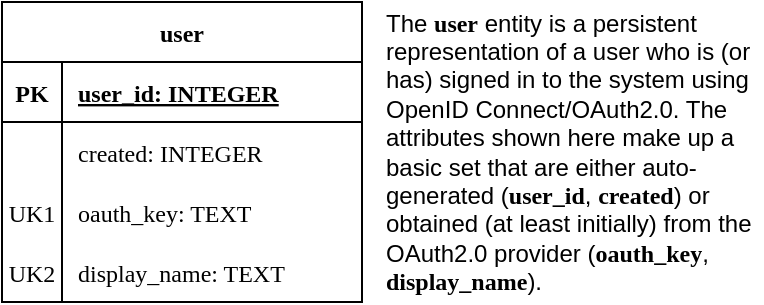 <mxfile version="17.4.6" type="device"><diagram id="tVJe7cqYuax0cEzDyG28" name="Page-1"><mxGraphModel dx="1039" dy="714" grid="1" gridSize="10" guides="1" tooltips="1" connect="1" arrows="1" fold="1" page="1" pageScale="1" pageWidth="850" pageHeight="1100" math="0" shadow="0"><root><mxCell id="0"/><mxCell id="1" parent="0"/><mxCell id="jt5nWT_MlbrirFkSxjfg-1" value="user" style="shape=table;startSize=30;container=1;collapsible=1;childLayout=tableLayout;fixedRows=1;rowLines=0;fontStyle=1;align=center;resizeLast=1;fontFamily=Lucida Console;" vertex="1" parent="1"><mxGeometry x="120" y="80" width="180" height="150" as="geometry"/></mxCell><mxCell id="jt5nWT_MlbrirFkSxjfg-2" value="" style="shape=tableRow;horizontal=0;startSize=0;swimlaneHead=0;swimlaneBody=0;fillColor=none;collapsible=0;dropTarget=0;points=[[0,0.5],[1,0.5]];portConstraint=eastwest;top=0;left=0;right=0;bottom=1;fontFamily=Lucida Console;" vertex="1" parent="jt5nWT_MlbrirFkSxjfg-1"><mxGeometry y="30" width="180" height="30" as="geometry"/></mxCell><mxCell id="jt5nWT_MlbrirFkSxjfg-3" value="PK" style="shape=partialRectangle;connectable=0;fillColor=none;top=0;left=0;bottom=0;right=0;fontStyle=1;overflow=hidden;fontFamily=Lucida Console;" vertex="1" parent="jt5nWT_MlbrirFkSxjfg-2"><mxGeometry width="30" height="30" as="geometry"><mxRectangle width="30" height="30" as="alternateBounds"/></mxGeometry></mxCell><mxCell id="jt5nWT_MlbrirFkSxjfg-4" value="user_id: INTEGER" style="shape=partialRectangle;connectable=0;fillColor=none;top=0;left=0;bottom=0;right=0;align=left;spacingLeft=6;fontStyle=5;overflow=hidden;fontFamily=Lucida Console;" vertex="1" parent="jt5nWT_MlbrirFkSxjfg-2"><mxGeometry x="30" width="150" height="30" as="geometry"><mxRectangle width="150" height="30" as="alternateBounds"/></mxGeometry></mxCell><mxCell id="jt5nWT_MlbrirFkSxjfg-5" value="" style="shape=tableRow;horizontal=0;startSize=0;swimlaneHead=0;swimlaneBody=0;fillColor=none;collapsible=0;dropTarget=0;points=[[0,0.5],[1,0.5]];portConstraint=eastwest;top=0;left=0;right=0;bottom=0;" vertex="1" parent="jt5nWT_MlbrirFkSxjfg-1"><mxGeometry y="60" width="180" height="30" as="geometry"/></mxCell><mxCell id="jt5nWT_MlbrirFkSxjfg-6" value="" style="shape=partialRectangle;connectable=0;fillColor=none;top=0;left=0;bottom=0;right=0;editable=1;overflow=hidden;" vertex="1" parent="jt5nWT_MlbrirFkSxjfg-5"><mxGeometry width="30" height="30" as="geometry"><mxRectangle width="30" height="30" as="alternateBounds"/></mxGeometry></mxCell><mxCell id="jt5nWT_MlbrirFkSxjfg-7" value="created: INTEGER" style="shape=partialRectangle;connectable=0;fillColor=none;top=0;left=0;bottom=0;right=0;align=left;spacingLeft=6;overflow=hidden;fontFamily=Lucida Console;" vertex="1" parent="jt5nWT_MlbrirFkSxjfg-5"><mxGeometry x="30" width="150" height="30" as="geometry"><mxRectangle width="150" height="30" as="alternateBounds"/></mxGeometry></mxCell><mxCell id="jt5nWT_MlbrirFkSxjfg-8" value="" style="shape=tableRow;horizontal=0;startSize=0;swimlaneHead=0;swimlaneBody=0;fillColor=none;collapsible=0;dropTarget=0;points=[[0,0.5],[1,0.5]];portConstraint=eastwest;top=0;left=0;right=0;bottom=0;" vertex="1" parent="jt5nWT_MlbrirFkSxjfg-1"><mxGeometry y="90" width="180" height="30" as="geometry"/></mxCell><mxCell id="jt5nWT_MlbrirFkSxjfg-9" value="UK1" style="shape=partialRectangle;connectable=0;fillColor=none;top=0;left=0;bottom=0;right=0;editable=1;overflow=hidden;fontFamily=Lucida Console;" vertex="1" parent="jt5nWT_MlbrirFkSxjfg-8"><mxGeometry width="30" height="30" as="geometry"><mxRectangle width="30" height="30" as="alternateBounds"/></mxGeometry></mxCell><mxCell id="jt5nWT_MlbrirFkSxjfg-10" value="oauth_key: TEXT" style="shape=partialRectangle;connectable=0;fillColor=none;top=0;left=0;bottom=0;right=0;align=left;spacingLeft=6;overflow=hidden;fontFamily=Lucida Console;" vertex="1" parent="jt5nWT_MlbrirFkSxjfg-8"><mxGeometry x="30" width="150" height="30" as="geometry"><mxRectangle width="150" height="30" as="alternateBounds"/></mxGeometry></mxCell><mxCell id="jt5nWT_MlbrirFkSxjfg-11" value="" style="shape=tableRow;horizontal=0;startSize=0;swimlaneHead=0;swimlaneBody=0;fillColor=none;collapsible=0;dropTarget=0;points=[[0,0.5],[1,0.5]];portConstraint=eastwest;top=0;left=0;right=0;bottom=0;" vertex="1" parent="jt5nWT_MlbrirFkSxjfg-1"><mxGeometry y="120" width="180" height="30" as="geometry"/></mxCell><mxCell id="jt5nWT_MlbrirFkSxjfg-12" value="UK2" style="shape=partialRectangle;connectable=0;fillColor=none;top=0;left=0;bottom=0;right=0;editable=1;overflow=hidden;fontFamily=Lucida Console;" vertex="1" parent="jt5nWT_MlbrirFkSxjfg-11"><mxGeometry width="30" height="30" as="geometry"><mxRectangle width="30" height="30" as="alternateBounds"/></mxGeometry></mxCell><mxCell id="jt5nWT_MlbrirFkSxjfg-13" value="display_name: TEXT" style="shape=partialRectangle;connectable=0;fillColor=none;top=0;left=0;bottom=0;right=0;align=left;spacingLeft=6;overflow=hidden;fontFamily=Lucida Console;" vertex="1" parent="jt5nWT_MlbrirFkSxjfg-11"><mxGeometry x="30" width="150" height="30" as="geometry"><mxRectangle width="150" height="30" as="alternateBounds"/></mxGeometry></mxCell><mxCell id="jt5nWT_MlbrirFkSxjfg-18" value="The &lt;b&gt;&lt;font face=&quot;Lucida Console&quot;&gt;user&lt;/font&gt;&lt;/b&gt; entity is a persistent representation of a user who is (or has) signed in to the system using OpenID Connect/OAuth2.0. The attributes shown here make up a basic set that are either auto-generated (&lt;b&gt;&lt;font face=&quot;Lucida Console&quot;&gt;user_id&lt;/font&gt;&lt;/b&gt;, &lt;b&gt;&lt;font face=&quot;Lucida Console&quot;&gt;created&lt;/font&gt;&lt;/b&gt;) or obtained (at least initially) from the OAuth2.0 provider (&lt;b&gt;&lt;font face=&quot;Lucida Console&quot;&gt;oauth_key&lt;/font&gt;&lt;/b&gt;, &lt;b&gt;&lt;font face=&quot;Lucida Console&quot;&gt;display_name&lt;/font&gt;&lt;/b&gt;)." style="rounded=0;whiteSpace=wrap;html=1;align=left;strokeColor=none;fillColor=none;" vertex="1" parent="1"><mxGeometry x="310" y="80" width="190" height="150" as="geometry"/></mxCell></root></mxGraphModel></diagram></mxfile>